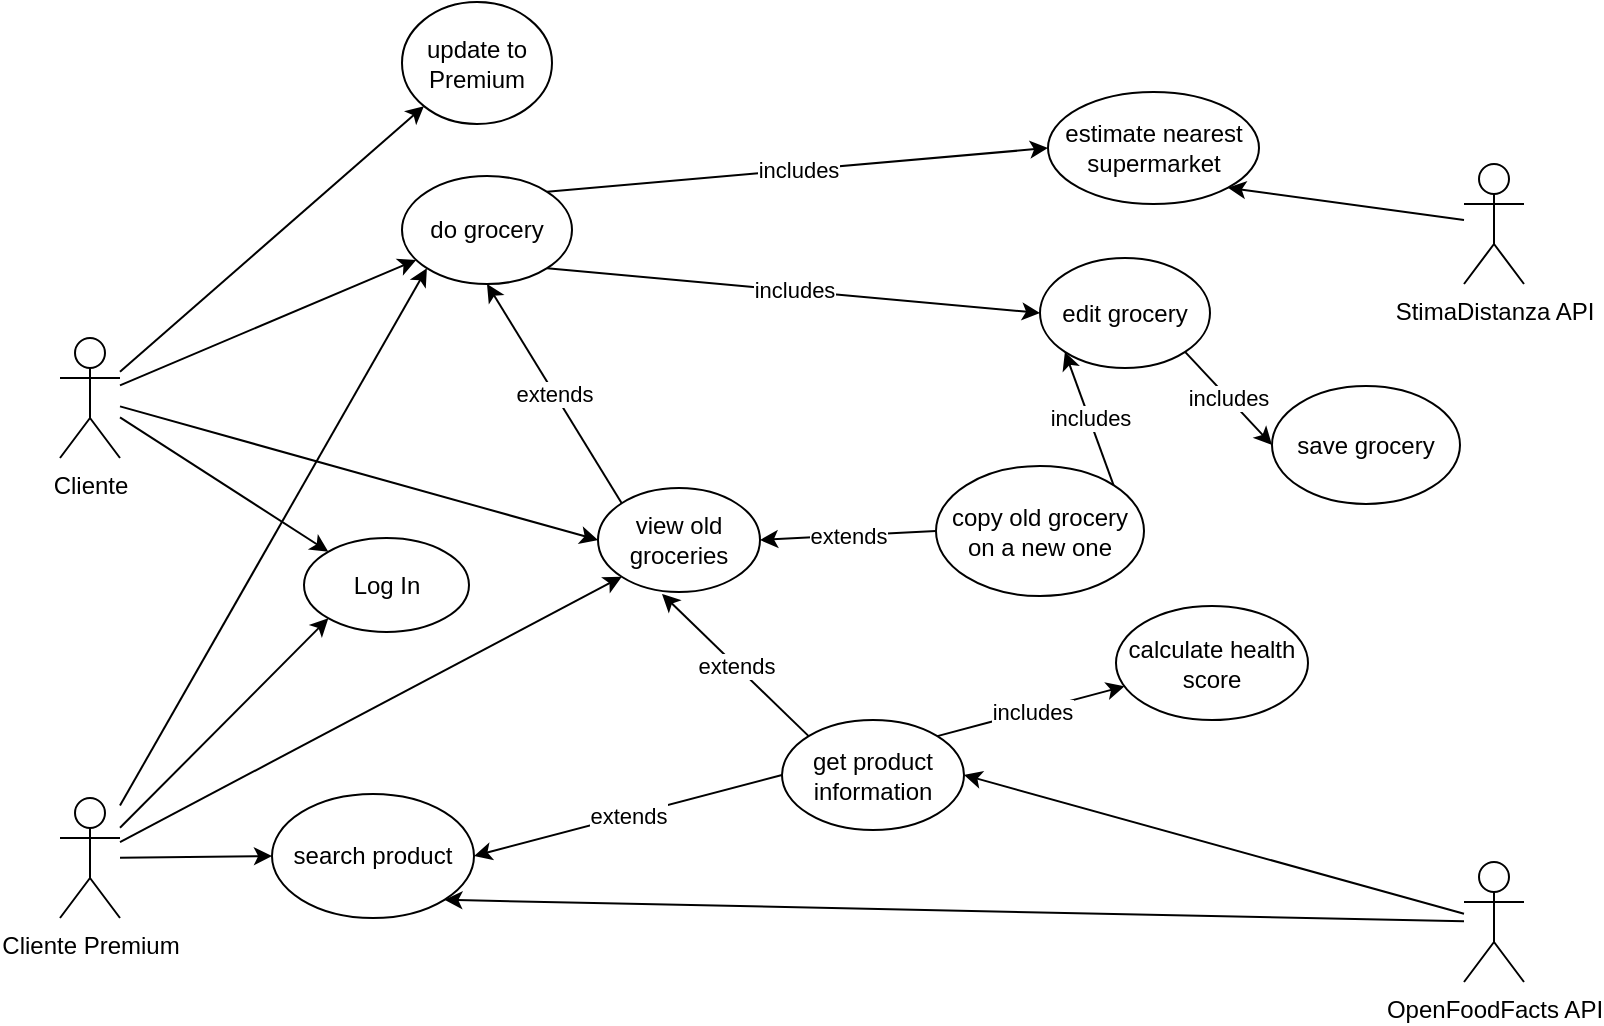 <mxfile version="20.0.4" type="device"><diagram id="C5RBs43oDa-KdzZeNtuy" name="Page-1"><mxGraphModel dx="1327" dy="762" grid="0" gridSize="10" guides="1" tooltips="1" connect="1" arrows="1" fold="1" page="1" pageScale="1" pageWidth="827" pageHeight="1169" math="0" shadow="0"><root><mxCell id="WIyWlLk6GJQsqaUBKTNV-0"/><mxCell id="WIyWlLk6GJQsqaUBKTNV-1" parent="WIyWlLk6GJQsqaUBKTNV-0"/><mxCell id="_w9Z4x4CN5F694CQqwq8-0" value="Cliente&lt;br&gt;" style="shape=umlActor;verticalLabelPosition=bottom;verticalAlign=top;html=1;outlineConnect=0;" parent="WIyWlLk6GJQsqaUBKTNV-1" vertex="1"><mxGeometry x="53" y="231" width="30" height="60" as="geometry"/></mxCell><mxCell id="WxcbaybQbfAevBzXN4X7-0" value="estimate nearest supermarket" style="ellipse;whiteSpace=wrap;html=1;" parent="WIyWlLk6GJQsqaUBKTNV-1" vertex="1"><mxGeometry x="547" y="108" width="105.5" height="56" as="geometry"/></mxCell><mxCell id="WxcbaybQbfAevBzXN4X7-1" value="edit grocery" style="ellipse;whiteSpace=wrap;html=1;" parent="WIyWlLk6GJQsqaUBKTNV-1" vertex="1"><mxGeometry x="543" y="191" width="85" height="55" as="geometry"/></mxCell><mxCell id="WxcbaybQbfAevBzXN4X7-2" value="save grocery" style="ellipse;whiteSpace=wrap;html=1;" parent="WIyWlLk6GJQsqaUBKTNV-1" vertex="1"><mxGeometry x="659" y="255" width="94" height="59" as="geometry"/></mxCell><mxCell id="WxcbaybQbfAevBzXN4X7-4" value="" style="endArrow=classic;html=1;rounded=0;" parent="WIyWlLk6GJQsqaUBKTNV-1" source="_w9Z4x4CN5F694CQqwq8-0" target="WxcbaybQbfAevBzXN4X7-5" edge="1"><mxGeometry width="50" height="50" relative="1" as="geometry"><mxPoint x="506" y="348" as="sourcePoint"/><mxPoint x="218" y="393" as="targetPoint"/></mxGeometry></mxCell><mxCell id="WxcbaybQbfAevBzXN4X7-5" value="do grocery" style="ellipse;whiteSpace=wrap;html=1;" parent="WIyWlLk6GJQsqaUBKTNV-1" vertex="1"><mxGeometry x="224" y="150" width="85" height="54" as="geometry"/></mxCell><mxCell id="WxcbaybQbfAevBzXN4X7-11" value="OpenFoodFacts API&lt;br&gt;" style="shape=umlActor;verticalLabelPosition=bottom;verticalAlign=top;html=1;outlineConnect=0;" parent="WIyWlLk6GJQsqaUBKTNV-1" vertex="1"><mxGeometry x="755" y="493" width="30" height="60" as="geometry"/></mxCell><mxCell id="WxcbaybQbfAevBzXN4X7-12" value="StimaDistanza API" style="shape=umlActor;verticalLabelPosition=bottom;verticalAlign=top;html=1;outlineConnect=0;" parent="WIyWlLk6GJQsqaUBKTNV-1" vertex="1"><mxGeometry x="755" y="144" width="30" height="60" as="geometry"/></mxCell><mxCell id="WxcbaybQbfAevBzXN4X7-13" value="search product" style="ellipse;whiteSpace=wrap;html=1;" parent="WIyWlLk6GJQsqaUBKTNV-1" vertex="1"><mxGeometry x="159" y="459" width="101" height="62" as="geometry"/></mxCell><mxCell id="WxcbaybQbfAevBzXN4X7-15" value="" style="endArrow=classic;html=1;rounded=0;entryX=1;entryY=1;entryDx=0;entryDy=0;" parent="WIyWlLk6GJQsqaUBKTNV-1" source="WxcbaybQbfAevBzXN4X7-11" target="WxcbaybQbfAevBzXN4X7-13" edge="1"><mxGeometry width="50" height="50" relative="1" as="geometry"><mxPoint x="527" y="-59" as="sourcePoint"/><mxPoint x="653" y="4" as="targetPoint"/></mxGeometry></mxCell><mxCell id="WxcbaybQbfAevBzXN4X7-18" value="includes" style="endArrow=classic;html=1;rounded=0;exitX=1;exitY=0;exitDx=0;exitDy=0;" parent="WIyWlLk6GJQsqaUBKTNV-1" source="WxcbaybQbfAevBzXN4X7-29" target="WxcbaybQbfAevBzXN4X7-19" edge="1"><mxGeometry width="50" height="50" relative="1" as="geometry"><mxPoint x="493" y="-97" as="sourcePoint"/><mxPoint x="443" y="-20" as="targetPoint"/></mxGeometry></mxCell><mxCell id="WxcbaybQbfAevBzXN4X7-19" value="calculate health score" style="ellipse;whiteSpace=wrap;html=1;" parent="WIyWlLk6GJQsqaUBKTNV-1" vertex="1"><mxGeometry x="581" y="365" width="96" height="57" as="geometry"/></mxCell><mxCell id="WxcbaybQbfAevBzXN4X7-25" value="" style="endArrow=classic;html=1;rounded=0;entryX=1;entryY=1;entryDx=0;entryDy=0;" parent="WIyWlLk6GJQsqaUBKTNV-1" source="WxcbaybQbfAevBzXN4X7-12" target="WxcbaybQbfAevBzXN4X7-0" edge="1"><mxGeometry width="50" height="50" relative="1" as="geometry"><mxPoint x="472" y="440" as="sourcePoint"/><mxPoint x="522" y="390" as="targetPoint"/></mxGeometry></mxCell><mxCell id="WxcbaybQbfAevBzXN4X7-29" value="get product information" style="ellipse;whiteSpace=wrap;html=1;" parent="WIyWlLk6GJQsqaUBKTNV-1" vertex="1"><mxGeometry x="414" y="422" width="91" height="55" as="geometry"/></mxCell><mxCell id="WxcbaybQbfAevBzXN4X7-30" value="" style="endArrow=classic;html=1;rounded=0;entryX=1;entryY=0.5;entryDx=0;entryDy=0;" parent="WIyWlLk6GJQsqaUBKTNV-1" source="WxcbaybQbfAevBzXN4X7-11" target="WxcbaybQbfAevBzXN4X7-29" edge="1"><mxGeometry width="50" height="50" relative="1" as="geometry"><mxPoint x="493" y="-47" as="sourcePoint"/><mxPoint x="543" y="-97" as="targetPoint"/></mxGeometry></mxCell><mxCell id="WxcbaybQbfAevBzXN4X7-31" value="extends" style="endArrow=classic;html=1;rounded=0;exitX=0;exitY=0.5;exitDx=0;exitDy=0;entryX=1;entryY=0.5;entryDx=0;entryDy=0;" parent="WIyWlLk6GJQsqaUBKTNV-1" source="WxcbaybQbfAevBzXN4X7-29" target="WxcbaybQbfAevBzXN4X7-13" edge="1"><mxGeometry width="50" height="50" relative="1" as="geometry"><mxPoint x="493" y="-47" as="sourcePoint"/><mxPoint x="417" y="16" as="targetPoint"/></mxGeometry></mxCell><mxCell id="WxcbaybQbfAevBzXN4X7-32" value="extends" style="endArrow=classic;html=1;rounded=0;entryX=0.5;entryY=1;entryDx=0;entryDy=0;exitX=0;exitY=0;exitDx=0;exitDy=0;startArrow=none;" parent="WIyWlLk6GJQsqaUBKTNV-1" source="WxcbaybQbfAevBzXN4X7-41" target="WxcbaybQbfAevBzXN4X7-5" edge="1"><mxGeometry width="50" height="50" relative="1" as="geometry"><mxPoint x="238" y="421" as="sourcePoint"/><mxPoint x="522" y="404" as="targetPoint"/></mxGeometry></mxCell><mxCell id="WxcbaybQbfAevBzXN4X7-35" value="copy old grocery on a new one" style="ellipse;whiteSpace=wrap;html=1;" parent="WIyWlLk6GJQsqaUBKTNV-1" vertex="1"><mxGeometry x="491" y="295" width="104" height="65" as="geometry"/></mxCell><mxCell id="WxcbaybQbfAevBzXN4X7-38" value="includes" style="endArrow=classic;html=1;rounded=0;entryX=0;entryY=0.5;entryDx=0;entryDy=0;exitX=1;exitY=0;exitDx=0;exitDy=0;" parent="WIyWlLk6GJQsqaUBKTNV-1" source="WxcbaybQbfAevBzXN4X7-5" target="WxcbaybQbfAevBzXN4X7-0" edge="1"><mxGeometry width="50" height="50" relative="1" as="geometry"><mxPoint x="465" y="215" as="sourcePoint"/><mxPoint x="522" y="299" as="targetPoint"/></mxGeometry></mxCell><mxCell id="WxcbaybQbfAevBzXN4X7-39" value="includes" style="endArrow=classic;html=1;rounded=0;exitX=1;exitY=1;exitDx=0;exitDy=0;entryX=0;entryY=0.5;entryDx=0;entryDy=0;" parent="WIyWlLk6GJQsqaUBKTNV-1" source="WxcbaybQbfAevBzXN4X7-5" target="WxcbaybQbfAevBzXN4X7-1" edge="1"><mxGeometry width="50" height="50" relative="1" as="geometry"><mxPoint x="488" y="347" as="sourcePoint"/><mxPoint x="304" y="318" as="targetPoint"/></mxGeometry></mxCell><mxCell id="WxcbaybQbfAevBzXN4X7-42" value="" style="endArrow=classic;html=1;rounded=0;entryX=0;entryY=0.5;entryDx=0;entryDy=0;" parent="WIyWlLk6GJQsqaUBKTNV-1" source="_w9Z4x4CN5F694CQqwq8-0" target="WxcbaybQbfAevBzXN4X7-41" edge="1"><mxGeometry width="50" height="50" relative="1" as="geometry"><mxPoint x="488" y="422" as="sourcePoint"/><mxPoint x="538" y="372" as="targetPoint"/></mxGeometry></mxCell><mxCell id="WxcbaybQbfAevBzXN4X7-43" value="extends" style="endArrow=classic;html=1;rounded=0;entryX=1;entryY=0.5;entryDx=0;entryDy=0;exitX=0;exitY=0.5;exitDx=0;exitDy=0;" parent="WIyWlLk6GJQsqaUBKTNV-1" source="WxcbaybQbfAevBzXN4X7-35" target="WxcbaybQbfAevBzXN4X7-41" edge="1"><mxGeometry width="50" height="50" relative="1" as="geometry"><mxPoint x="488" y="414" as="sourcePoint"/><mxPoint x="538" y="364" as="targetPoint"/></mxGeometry></mxCell><mxCell id="HwNQB8yQfN2F-0_FIFU_-0" value="includes" style="endArrow=classic;html=1;rounded=0;entryX=0;entryY=1;entryDx=0;entryDy=0;exitX=1;exitY=0;exitDx=0;exitDy=0;" parent="WIyWlLk6GJQsqaUBKTNV-1" source="WxcbaybQbfAevBzXN4X7-35" target="WxcbaybQbfAevBzXN4X7-1" edge="1"><mxGeometry width="50" height="50" relative="1" as="geometry"><mxPoint x="398" y="355" as="sourcePoint"/><mxPoint x="448" y="305" as="targetPoint"/></mxGeometry></mxCell><mxCell id="HwNQB8yQfN2F-0_FIFU_-1" value="includes" style="endArrow=classic;html=1;rounded=0;entryX=0;entryY=0.5;entryDx=0;entryDy=0;exitX=1;exitY=1;exitDx=0;exitDy=0;" parent="WIyWlLk6GJQsqaUBKTNV-1" source="WxcbaybQbfAevBzXN4X7-1" target="WxcbaybQbfAevBzXN4X7-2" edge="1"><mxGeometry width="50" height="50" relative="1" as="geometry"><mxPoint x="432" y="349" as="sourcePoint"/><mxPoint x="482" y="299" as="targetPoint"/></mxGeometry></mxCell><mxCell id="HwNQB8yQfN2F-0_FIFU_-4" value="extends" style="endArrow=classic;html=1;rounded=0;entryX=0.395;entryY=1.019;entryDx=0;entryDy=0;exitX=0;exitY=0;exitDx=0;exitDy=0;entryPerimeter=0;" parent="WIyWlLk6GJQsqaUBKTNV-1" source="WxcbaybQbfAevBzXN4X7-29" target="WxcbaybQbfAevBzXN4X7-41" edge="1"><mxGeometry width="50" height="50" relative="1" as="geometry"><mxPoint x="421" y="302" as="sourcePoint"/><mxPoint x="471" y="252" as="targetPoint"/></mxGeometry></mxCell><mxCell id="HwNQB8yQfN2F-0_FIFU_-6" value="Cliente Premium" style="shape=umlActor;verticalLabelPosition=bottom;verticalAlign=top;html=1;outlineConnect=0;" parent="WIyWlLk6GJQsqaUBKTNV-1" vertex="1"><mxGeometry x="53" y="461" width="30" height="60" as="geometry"/></mxCell><mxCell id="HwNQB8yQfN2F-0_FIFU_-8" value="" style="endArrow=classic;html=1;rounded=0;entryX=0;entryY=1;entryDx=0;entryDy=0;" parent="WIyWlLk6GJQsqaUBKTNV-1" source="HwNQB8yQfN2F-0_FIFU_-6" target="WxcbaybQbfAevBzXN4X7-5" edge="1"><mxGeometry width="50" height="50" relative="1" as="geometry"><mxPoint x="303" y="398" as="sourcePoint"/><mxPoint x="353" y="348" as="targetPoint"/></mxGeometry></mxCell><mxCell id="HwNQB8yQfN2F-0_FIFU_-9" value="" style="endArrow=classic;html=1;rounded=0;entryX=0;entryY=1;entryDx=0;entryDy=0;" parent="WIyWlLk6GJQsqaUBKTNV-1" source="HwNQB8yQfN2F-0_FIFU_-6" target="WxcbaybQbfAevBzXN4X7-41" edge="1"><mxGeometry width="50" height="50" relative="1" as="geometry"><mxPoint x="303" y="398" as="sourcePoint"/><mxPoint x="353" y="348" as="targetPoint"/></mxGeometry></mxCell><mxCell id="HwNQB8yQfN2F-0_FIFU_-10" value="" style="endArrow=classic;html=1;rounded=0;entryX=0;entryY=0.5;entryDx=0;entryDy=0;" parent="WIyWlLk6GJQsqaUBKTNV-1" source="HwNQB8yQfN2F-0_FIFU_-6" target="WxcbaybQbfAevBzXN4X7-13" edge="1"><mxGeometry width="50" height="50" relative="1" as="geometry"><mxPoint x="303" y="398" as="sourcePoint"/><mxPoint x="353" y="348" as="targetPoint"/></mxGeometry></mxCell><mxCell id="zHiVuSdZoIrmqVLBHDxH-0" value="Log In" style="ellipse;whiteSpace=wrap;html=1;" vertex="1" parent="WIyWlLk6GJQsqaUBKTNV-1"><mxGeometry x="175" y="331" width="82.5" height="47" as="geometry"/></mxCell><mxCell id="zHiVuSdZoIrmqVLBHDxH-1" value="" style="endArrow=classic;html=1;rounded=0;entryX=0;entryY=0;entryDx=0;entryDy=0;" edge="1" parent="WIyWlLk6GJQsqaUBKTNV-1" source="_w9Z4x4CN5F694CQqwq8-0" target="zHiVuSdZoIrmqVLBHDxH-0"><mxGeometry width="50" height="50" relative="1" as="geometry"><mxPoint x="648" y="361" as="sourcePoint"/><mxPoint x="698" y="311" as="targetPoint"/></mxGeometry></mxCell><mxCell id="zHiVuSdZoIrmqVLBHDxH-2" value="" style="endArrow=classic;html=1;rounded=0;entryX=0;entryY=1;entryDx=0;entryDy=0;" edge="1" parent="WIyWlLk6GJQsqaUBKTNV-1" source="HwNQB8yQfN2F-0_FIFU_-6" target="zHiVuSdZoIrmqVLBHDxH-0"><mxGeometry width="50" height="50" relative="1" as="geometry"><mxPoint x="648" y="361" as="sourcePoint"/><mxPoint x="698" y="311" as="targetPoint"/></mxGeometry></mxCell><mxCell id="WxcbaybQbfAevBzXN4X7-41" value="view old groceries" style="ellipse;whiteSpace=wrap;html=1;" parent="WIyWlLk6GJQsqaUBKTNV-1" vertex="1"><mxGeometry x="322" y="306" width="81" height="52" as="geometry"/></mxCell><mxCell id="zHiVuSdZoIrmqVLBHDxH-7" value="update to Premium" style="ellipse;whiteSpace=wrap;html=1;" vertex="1" parent="WIyWlLk6GJQsqaUBKTNV-1"><mxGeometry x="224" y="63" width="75" height="61" as="geometry"/></mxCell><mxCell id="zHiVuSdZoIrmqVLBHDxH-8" value="" style="endArrow=classic;html=1;rounded=0;entryX=0;entryY=1;entryDx=0;entryDy=0;" edge="1" parent="WIyWlLk6GJQsqaUBKTNV-1" source="_w9Z4x4CN5F694CQqwq8-0" target="zHiVuSdZoIrmqVLBHDxH-7"><mxGeometry width="50" height="50" relative="1" as="geometry"><mxPoint x="648" y="354" as="sourcePoint"/><mxPoint x="698" y="304" as="targetPoint"/></mxGeometry></mxCell></root></mxGraphModel></diagram></mxfile>